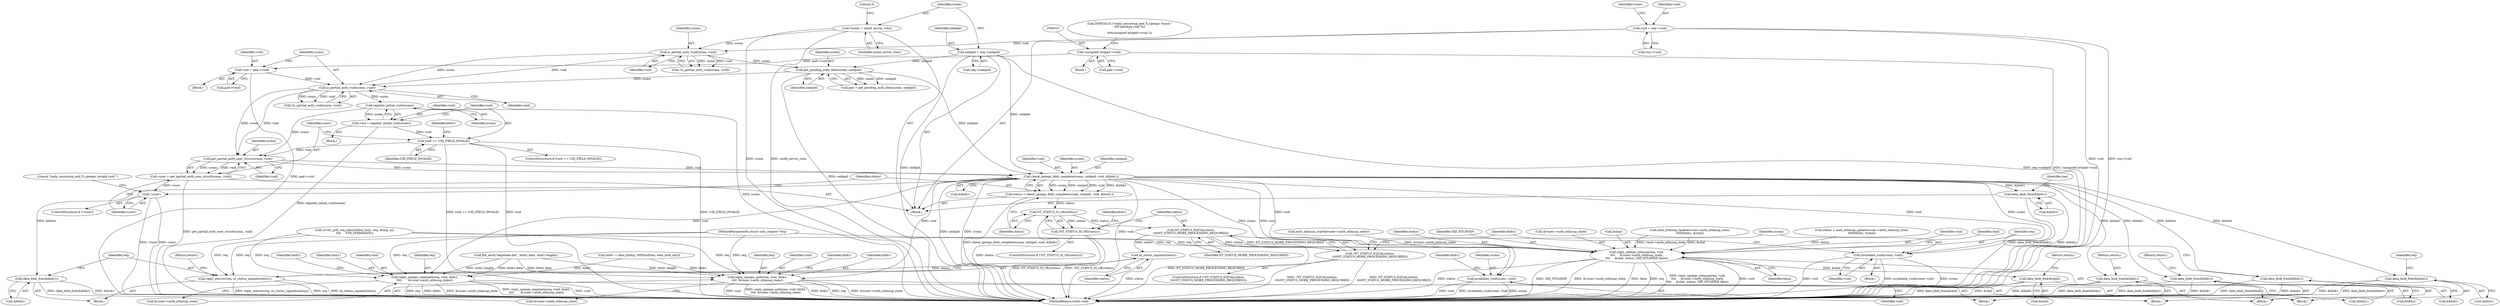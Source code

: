 digraph "0_samba_9280051bfba337458722fb157f3082f93cbd9f2b@pointer" {
"1000350" [label="(Call,register_initial_vuid(sconn))"];
"1000344" [label="(Call,is_partial_auth_vuid(sconn, vuid))"];
"1000315" [label="(Call,is_partial_auth_vuid(sconn, vuid))"];
"1000161" [label="(Call,*sconn = smbd_server_conn)"];
"1000141" [label="(Call,vuid = req->vuid)"];
"1000322" [label="(Call,get_pending_auth_data(sconn, smbpid))"];
"1000155" [label="(Call,smbpid = req->smbpid)"];
"1000337" [label="(Call,vuid = pad->vuid)"];
"1000332" [label="(Call,(unsigned int)pad->vuid)"];
"1000348" [label="(Call,vuid = register_initial_vuid(sconn))"];
"1000353" [label="(Call,vuid == UID_FIELD_INVALID)"];
"1000367" [label="(Call,get_partial_auth_user_struct(sconn, vuid))"];
"1000365" [label="(Call,vuser = get_partial_auth_user_struct(sconn, vuid))"];
"1000371" [label="(Call,!vuser)"];
"1000378" [label="(Call,check_spnego_blob_complete(sconn, smbpid, vuid, &blob1))"];
"1000376" [label="(Call,status = check_spnego_blob_complete(sconn, smbpid, vuid, &blob1))"];
"1000386" [label="(Call,NT_STATUS_IS_OK(status))"];
"1000385" [label="(Call,!NT_STATUS_IS_OK(status))"];
"1000391" [label="(Call,NT_STATUS_EQUAL(status,\n\t\t\t\tNT_STATUS_MORE_PROCESSING_REQUIRED))"];
"1000390" [label="(Call,!NT_STATUS_EQUAL(status,\n\t\t\t\tNT_STATUS_MORE_PROCESSING_REQUIRED))"];
"1000403" [label="(Call,nt_status_squash(status))"];
"1000401" [label="(Call,reply_nterror(req, nt_status_squash(status)))"];
"1000395" [label="(Call,invalidate_vuid(sconn, vuid))"];
"1000398" [label="(Call,data_blob_free(&blob1))"];
"1000416" [label="(Call,reply_spnego_negotiate(req, vuid, blob1,\n\t\t\t\t       &vuser->auth_ntlmssp_state))"];
"1000424" [label="(Call,data_blob_free(&blob1))"];
"1000438" [label="(Call,reply_spnego_auth(req, vuid, blob1,\n\t\t\t\t  &vuser->auth_ntlmssp_state))"];
"1000446" [label="(Call,data_blob_free(&blob1))"];
"1000481" [label="(Call,invalidate_vuid(sconn, vuid))"];
"1000484" [label="(Call,data_blob_free(&blob1))"];
"1000501" [label="(Call,data_blob_free(&blob1))"];
"1000504" [label="(Call,reply_spnego_ntlmssp(req, vuid,\n\t\t\t\t     &vuser->auth_ntlmssp_state,\n\t\t\t\t     &chal, status, OID_NTLMSSP, false))"];
"1000516" [label="(Call,data_blob_free(&chal))"];
"1000523" [label="(Call,data_blob_free(&blob1))"];
"1000396" [label="(Identifier,sconn)"];
"1000404" [label="(Identifier,status)"];
"1000334" [label="(Call,pad->vuid)"];
"1000381" [label="(Identifier,vuid)"];
"1000484" [label="(Call,data_blob_free(&blob1))"];
"1000354" [label="(Identifier,vuid)"];
"1000449" [label="(Return,return;)"];
"1000142" [label="(Identifier,vuid)"];
"1000314" [label="(Call,!is_partial_auth_vuid(sconn, vuid))"];
"1000330" [label="(Block,)"];
"1000155" [label="(Call,smbpid = req->smbpid)"];
"1000386" [label="(Call,NT_STATUS_IS_OK(status))"];
"1000447" [label="(Call,&blob1)"];
"1000317" [label="(Identifier,vuid)"];
"1000216" [label="(Call,file_save(\"negotiate.dat\", blob1.data, blob1.length))"];
"1000351" [label="(Identifier,sconn)"];
"1000370" [label="(ControlStructure,if (!vuser))"];
"1000471" [label="(Call,auth_ntlmssp_start(&vuser->auth_ntlmssp_state))"];
"1000439" [label="(Identifier,req)"];
"1000513" [label="(Identifier,status)"];
"1000378" [label="(Call,check_spnego_blob_complete(sconn, smbpid, vuid, &blob1))"];
"1000394" [label="(Block,)"];
"1000486" [label="(Identifier,blob1)"];
"1000379" [label="(Identifier,sconn)"];
"1000427" [label="(Return,return;)"];
"1000345" [label="(Identifier,sconn)"];
"1000328" [label="(Call,DEBUG(10,(\"reply_sesssetup_and_X_spnego: found \"\n\t\t\t\t\"pending vuid %u\n\",\n\t\t\t\t(unsigned int)pad->vuid )))"];
"1000393" [label="(Identifier,NT_STATUS_MORE_PROCESSING_REQUIRED)"];
"1000392" [label="(Identifier,status)"];
"1000488" [label="(Identifier,req)"];
"1000519" [label="(Return,return;)"];
"1000502" [label="(Call,&blob1)"];
"1000385" [label="(Call,!NT_STATUS_IS_OK(status))"];
"1000515" [label="(Identifier,false)"];
"1000350" [label="(Call,register_initial_vuid(sconn))"];
"1000400" [label="(Identifier,blob1)"];
"1000424" [label="(Call,data_blob_free(&blob1))"];
"1000514" [label="(Identifier,OID_NTLMSSP)"];
"1000320" [label="(Call,pad = get_pending_auth_data(sconn, smbpid))"];
"1000344" [label="(Call,is_partial_auth_vuid(sconn, vuid))"];
"1000391" [label="(Call,NT_STATUS_EQUAL(status,\n\t\t\t\tNT_STATUS_MORE_PROCESSING_REQUIRED))"];
"1000141" [label="(Call,vuid = req->vuid)"];
"1000162" [label="(Identifier,sconn)"];
"1000516" [label="(Call,data_blob_free(&chal))"];
"1000156" [label="(Identifier,smbpid)"];
"1000417" [label="(Identifier,req)"];
"1000163" [label="(Identifier,smbd_server_conn)"];
"1000265" [label="(Call,srvstr_pull_req_talloc(talloc_tos(), req, &tmp, p2,\n\t\t\t\t     STR_TERMINATE))"];
"1000405" [label="(Return,return;)"];
"1000375" [label="(Literal,\"reply_sesssetup_and_X_spnego: invalid vuid.\")"];
"1000346" [label="(Identifier,vuid)"];
"1000209" [label="(Call,blob1 = data_blob(p, MIN(bufrem, data_blob_len)))"];
"1000415" [label="(Block,)"];
"1000442" [label="(Call,&vuser->auth_ntlmssp_state)"];
"1000366" [label="(Identifier,vuser)"];
"1000376" [label="(Call,status = check_spnego_blob_complete(sconn, smbpid, vuid, &blob1))"];
"1000324" [label="(Identifier,smbpid)"];
"1000116" [label="(MethodParameterIn,struct smb_request *req)"];
"1000352" [label="(ControlStructure,if (vuid == UID_FIELD_INVALID))"];
"1000143" [label="(Call,req->vuid)"];
"1000501" [label="(Call,data_blob_free(&blob1))"];
"1000507" [label="(Call,&vuser->auth_ntlmssp_state)"];
"1000416" [label="(Call,reply_spnego_negotiate(req, vuid, blob1,\n\t\t\t\t       &vuser->auth_ntlmssp_state))"];
"1000426" [label="(Identifier,blob1)"];
"1000337" [label="(Call,vuid = pad->vuid)"];
"1000327" [label="(Block,)"];
"1000365" [label="(Call,vuser = get_partial_auth_user_struct(sconn, vuid))"];
"1000438" [label="(Call,reply_spnego_auth(req, vuid, blob1,\n\t\t\t\t  &vuser->auth_ntlmssp_state))"];
"1000483" [label="(Identifier,vuid)"];
"1000117" [label="(Block,)"];
"1000323" [label="(Identifier,sconn)"];
"1000315" [label="(Call,is_partial_auth_vuid(sconn, vuid))"];
"1000353" [label="(Call,vuid == UID_FIELD_INVALID)"];
"1000504" [label="(Call,reply_spnego_ntlmssp(req, vuid,\n\t\t\t\t     &vuser->auth_ntlmssp_state,\n\t\t\t\t     &chal, status, OID_NTLMSSP, false))"];
"1000387" [label="(Identifier,status)"];
"1000395" [label="(Call,invalidate_vuid(sconn, vuid))"];
"1000347" [label="(Block,)"];
"1000349" [label="(Identifier,vuid)"];
"1000397" [label="(Identifier,vuid)"];
"1000165" [label="(Literal,3)"];
"1000382" [label="(Call,&blob1)"];
"1000511" [label="(Call,&chal)"];
"1000530" [label="(MethodReturn,static void)"];
"1000494" [label="(Call,auth_ntlmssp_update(vuser->auth_ntlmssp_state,\n\t\t\t\t\t\tblob1, &chal))"];
"1000425" [label="(Call,&blob1)"];
"1000339" [label="(Call,pad->vuid)"];
"1000371" [label="(Call,!vuser)"];
"1000367" [label="(Call,get_partial_auth_user_struct(sconn, vuid))"];
"1000492" [label="(Call,status = auth_ntlmssp_update(vuser->auth_ntlmssp_state,\n\t\t\t\t\t\tblob1, &chal))"];
"1000437" [label="(Block,)"];
"1000148" [label="(Identifier,vuser)"];
"1000390" [label="(Call,!NT_STATUS_EQUAL(status,\n\t\t\t\tNT_STATUS_MORE_PROCESSING_REQUIRED))"];
"1000403" [label="(Call,nt_status_squash(status))"];
"1000380" [label="(Identifier,smbpid)"];
"1000506" [label="(Identifier,vuid)"];
"1000338" [label="(Identifier,vuid)"];
"1000399" [label="(Call,&blob1)"];
"1000446" [label="(Call,data_blob_free(&blob1))"];
"1000372" [label="(Identifier,vuser)"];
"1000480" [label="(Block,)"];
"1000369" [label="(Identifier,vuid)"];
"1000384" [label="(ControlStructure,if (!NT_STATUS_IS_OK(status)))"];
"1000157" [label="(Call,req->smbpid)"];
"1000348" [label="(Call,vuid = register_initial_vuid(sconn))"];
"1000316" [label="(Identifier,sconn)"];
"1000161" [label="(Call,*sconn = smbd_server_conn)"];
"1000332" [label="(Call,(unsigned int)pad->vuid)"];
"1000359" [label="(Identifier,blob1)"];
"1000440" [label="(Identifier,vuid)"];
"1000527" [label="(Identifier,req)"];
"1000355" [label="(Identifier,UID_FIELD_INVALID)"];
"1000517" [label="(Call,&chal)"];
"1000377" [label="(Identifier,status)"];
"1000485" [label="(Call,&blob1)"];
"1000401" [label="(Call,reply_nterror(req, nt_status_squash(status)))"];
"1000523" [label="(Call,data_blob_free(&blob1))"];
"1000448" [label="(Identifier,blob1)"];
"1000398" [label="(Call,data_blob_free(&blob1))"];
"1000524" [label="(Call,&blob1)"];
"1000461" [label="(Block,)"];
"1000420" [label="(Call,&vuser->auth_ntlmssp_state)"];
"1000419" [label="(Identifier,blob1)"];
"1000482" [label="(Identifier,sconn)"];
"1000322" [label="(Call,get_pending_auth_data(sconn, smbpid))"];
"1000410" [label="(Identifier,blob1)"];
"1000388" [label="(Block,)"];
"1000505" [label="(Identifier,req)"];
"1000389" [label="(ControlStructure,if (!NT_STATUS_EQUAL(status,\n\t\t\t\tNT_STATUS_MORE_PROCESSING_REQUIRED)))"];
"1000343" [label="(Call,!is_partial_auth_vuid(sconn, vuid))"];
"1000402" [label="(Identifier,req)"];
"1000481" [label="(Call,invalidate_vuid(sconn, vuid))"];
"1000418" [label="(Identifier,vuid)"];
"1000368" [label="(Identifier,sconn)"];
"1000441" [label="(Identifier,blob1)"];
"1000518" [label="(Identifier,chal)"];
"1000350" -> "1000348"  [label="AST: "];
"1000350" -> "1000351"  [label="CFG: "];
"1000351" -> "1000350"  [label="AST: "];
"1000348" -> "1000350"  [label="CFG: "];
"1000350" -> "1000530"  [label="DDG: sconn"];
"1000350" -> "1000348"  [label="DDG: sconn"];
"1000344" -> "1000350"  [label="DDG: sconn"];
"1000350" -> "1000367"  [label="DDG: sconn"];
"1000344" -> "1000343"  [label="AST: "];
"1000344" -> "1000346"  [label="CFG: "];
"1000345" -> "1000344"  [label="AST: "];
"1000346" -> "1000344"  [label="AST: "];
"1000343" -> "1000344"  [label="CFG: "];
"1000344" -> "1000343"  [label="DDG: sconn"];
"1000344" -> "1000343"  [label="DDG: vuid"];
"1000315" -> "1000344"  [label="DDG: sconn"];
"1000315" -> "1000344"  [label="DDG: vuid"];
"1000322" -> "1000344"  [label="DDG: sconn"];
"1000337" -> "1000344"  [label="DDG: vuid"];
"1000344" -> "1000367"  [label="DDG: sconn"];
"1000344" -> "1000367"  [label="DDG: vuid"];
"1000315" -> "1000314"  [label="AST: "];
"1000315" -> "1000317"  [label="CFG: "];
"1000316" -> "1000315"  [label="AST: "];
"1000317" -> "1000315"  [label="AST: "];
"1000314" -> "1000315"  [label="CFG: "];
"1000315" -> "1000314"  [label="DDG: sconn"];
"1000315" -> "1000314"  [label="DDG: vuid"];
"1000161" -> "1000315"  [label="DDG: sconn"];
"1000141" -> "1000315"  [label="DDG: vuid"];
"1000315" -> "1000322"  [label="DDG: sconn"];
"1000161" -> "1000117"  [label="AST: "];
"1000161" -> "1000163"  [label="CFG: "];
"1000162" -> "1000161"  [label="AST: "];
"1000163" -> "1000161"  [label="AST: "];
"1000165" -> "1000161"  [label="CFG: "];
"1000161" -> "1000530"  [label="DDG: smbd_server_conn"];
"1000161" -> "1000530"  [label="DDG: sconn"];
"1000141" -> "1000117"  [label="AST: "];
"1000141" -> "1000143"  [label="CFG: "];
"1000142" -> "1000141"  [label="AST: "];
"1000143" -> "1000141"  [label="AST: "];
"1000148" -> "1000141"  [label="CFG: "];
"1000141" -> "1000530"  [label="DDG: vuid"];
"1000141" -> "1000530"  [label="DDG: req->vuid"];
"1000322" -> "1000320"  [label="AST: "];
"1000322" -> "1000324"  [label="CFG: "];
"1000323" -> "1000322"  [label="AST: "];
"1000324" -> "1000322"  [label="AST: "];
"1000320" -> "1000322"  [label="CFG: "];
"1000322" -> "1000530"  [label="DDG: smbpid"];
"1000322" -> "1000320"  [label="DDG: sconn"];
"1000322" -> "1000320"  [label="DDG: smbpid"];
"1000155" -> "1000322"  [label="DDG: smbpid"];
"1000322" -> "1000378"  [label="DDG: smbpid"];
"1000155" -> "1000117"  [label="AST: "];
"1000155" -> "1000157"  [label="CFG: "];
"1000156" -> "1000155"  [label="AST: "];
"1000157" -> "1000155"  [label="AST: "];
"1000162" -> "1000155"  [label="CFG: "];
"1000155" -> "1000530"  [label="DDG: req->smbpid"];
"1000155" -> "1000530"  [label="DDG: smbpid"];
"1000155" -> "1000378"  [label="DDG: smbpid"];
"1000337" -> "1000327"  [label="AST: "];
"1000337" -> "1000339"  [label="CFG: "];
"1000338" -> "1000337"  [label="AST: "];
"1000339" -> "1000337"  [label="AST: "];
"1000345" -> "1000337"  [label="CFG: "];
"1000337" -> "1000530"  [label="DDG: pad->vuid"];
"1000332" -> "1000337"  [label="DDG: pad->vuid"];
"1000332" -> "1000330"  [label="AST: "];
"1000332" -> "1000334"  [label="CFG: "];
"1000333" -> "1000332"  [label="AST: "];
"1000334" -> "1000332"  [label="AST: "];
"1000328" -> "1000332"  [label="CFG: "];
"1000332" -> "1000530"  [label="DDG: (unsigned int)pad->vuid"];
"1000348" -> "1000347"  [label="AST: "];
"1000349" -> "1000348"  [label="AST: "];
"1000354" -> "1000348"  [label="CFG: "];
"1000348" -> "1000530"  [label="DDG: register_initial_vuid(sconn)"];
"1000348" -> "1000353"  [label="DDG: vuid"];
"1000353" -> "1000352"  [label="AST: "];
"1000353" -> "1000355"  [label="CFG: "];
"1000354" -> "1000353"  [label="AST: "];
"1000355" -> "1000353"  [label="AST: "];
"1000359" -> "1000353"  [label="CFG: "];
"1000366" -> "1000353"  [label="CFG: "];
"1000353" -> "1000530"  [label="DDG: vuid == UID_FIELD_INVALID"];
"1000353" -> "1000530"  [label="DDG: vuid"];
"1000353" -> "1000530"  [label="DDG: UID_FIELD_INVALID"];
"1000353" -> "1000367"  [label="DDG: vuid"];
"1000367" -> "1000365"  [label="AST: "];
"1000367" -> "1000369"  [label="CFG: "];
"1000368" -> "1000367"  [label="AST: "];
"1000369" -> "1000367"  [label="AST: "];
"1000365" -> "1000367"  [label="CFG: "];
"1000367" -> "1000365"  [label="DDG: sconn"];
"1000367" -> "1000365"  [label="DDG: vuid"];
"1000367" -> "1000378"  [label="DDG: sconn"];
"1000367" -> "1000378"  [label="DDG: vuid"];
"1000365" -> "1000117"  [label="AST: "];
"1000366" -> "1000365"  [label="AST: "];
"1000372" -> "1000365"  [label="CFG: "];
"1000365" -> "1000530"  [label="DDG: get_partial_auth_user_struct(sconn, vuid)"];
"1000365" -> "1000371"  [label="DDG: vuser"];
"1000371" -> "1000370"  [label="AST: "];
"1000371" -> "1000372"  [label="CFG: "];
"1000372" -> "1000371"  [label="AST: "];
"1000375" -> "1000371"  [label="CFG: "];
"1000377" -> "1000371"  [label="CFG: "];
"1000371" -> "1000530"  [label="DDG: vuser"];
"1000371" -> "1000530"  [label="DDG: !vuser"];
"1000378" -> "1000376"  [label="AST: "];
"1000378" -> "1000382"  [label="CFG: "];
"1000379" -> "1000378"  [label="AST: "];
"1000380" -> "1000378"  [label="AST: "];
"1000381" -> "1000378"  [label="AST: "];
"1000382" -> "1000378"  [label="AST: "];
"1000376" -> "1000378"  [label="CFG: "];
"1000378" -> "1000530"  [label="DDG: smbpid"];
"1000378" -> "1000530"  [label="DDG: sconn"];
"1000378" -> "1000530"  [label="DDG: vuid"];
"1000378" -> "1000376"  [label="DDG: sconn"];
"1000378" -> "1000376"  [label="DDG: smbpid"];
"1000378" -> "1000376"  [label="DDG: vuid"];
"1000378" -> "1000376"  [label="DDG: &blob1"];
"1000378" -> "1000395"  [label="DDG: sconn"];
"1000378" -> "1000395"  [label="DDG: vuid"];
"1000378" -> "1000398"  [label="DDG: &blob1"];
"1000378" -> "1000416"  [label="DDG: vuid"];
"1000378" -> "1000424"  [label="DDG: &blob1"];
"1000378" -> "1000438"  [label="DDG: vuid"];
"1000378" -> "1000446"  [label="DDG: &blob1"];
"1000378" -> "1000481"  [label="DDG: sconn"];
"1000378" -> "1000481"  [label="DDG: vuid"];
"1000378" -> "1000484"  [label="DDG: &blob1"];
"1000378" -> "1000501"  [label="DDG: &blob1"];
"1000378" -> "1000504"  [label="DDG: vuid"];
"1000378" -> "1000523"  [label="DDG: &blob1"];
"1000376" -> "1000117"  [label="AST: "];
"1000377" -> "1000376"  [label="AST: "];
"1000387" -> "1000376"  [label="CFG: "];
"1000376" -> "1000530"  [label="DDG: check_spnego_blob_complete(sconn, smbpid, vuid, &blob1)"];
"1000376" -> "1000386"  [label="DDG: status"];
"1000386" -> "1000385"  [label="AST: "];
"1000386" -> "1000387"  [label="CFG: "];
"1000387" -> "1000386"  [label="AST: "];
"1000385" -> "1000386"  [label="CFG: "];
"1000386" -> "1000530"  [label="DDG: status"];
"1000386" -> "1000385"  [label="DDG: status"];
"1000386" -> "1000391"  [label="DDG: status"];
"1000385" -> "1000384"  [label="AST: "];
"1000392" -> "1000385"  [label="CFG: "];
"1000410" -> "1000385"  [label="CFG: "];
"1000385" -> "1000530"  [label="DDG: NT_STATUS_IS_OK(status)"];
"1000385" -> "1000530"  [label="DDG: !NT_STATUS_IS_OK(status)"];
"1000391" -> "1000390"  [label="AST: "];
"1000391" -> "1000393"  [label="CFG: "];
"1000392" -> "1000391"  [label="AST: "];
"1000393" -> "1000391"  [label="AST: "];
"1000390" -> "1000391"  [label="CFG: "];
"1000391" -> "1000530"  [label="DDG: NT_STATUS_MORE_PROCESSING_REQUIRED"];
"1000391" -> "1000390"  [label="DDG: status"];
"1000391" -> "1000390"  [label="DDG: NT_STATUS_MORE_PROCESSING_REQUIRED"];
"1000391" -> "1000403"  [label="DDG: status"];
"1000390" -> "1000389"  [label="AST: "];
"1000396" -> "1000390"  [label="CFG: "];
"1000400" -> "1000390"  [label="CFG: "];
"1000390" -> "1000530"  [label="DDG: !NT_STATUS_EQUAL(status,\n\t\t\t\tNT_STATUS_MORE_PROCESSING_REQUIRED)"];
"1000390" -> "1000530"  [label="DDG: NT_STATUS_EQUAL(status,\n\t\t\t\tNT_STATUS_MORE_PROCESSING_REQUIRED)"];
"1000403" -> "1000401"  [label="AST: "];
"1000403" -> "1000404"  [label="CFG: "];
"1000404" -> "1000403"  [label="AST: "];
"1000401" -> "1000403"  [label="CFG: "];
"1000403" -> "1000530"  [label="DDG: status"];
"1000403" -> "1000401"  [label="DDG: status"];
"1000401" -> "1000388"  [label="AST: "];
"1000402" -> "1000401"  [label="AST: "];
"1000405" -> "1000401"  [label="CFG: "];
"1000401" -> "1000530"  [label="DDG: reply_nterror(req, nt_status_squash(status))"];
"1000401" -> "1000530"  [label="DDG: req"];
"1000401" -> "1000530"  [label="DDG: nt_status_squash(status)"];
"1000265" -> "1000401"  [label="DDG: req"];
"1000116" -> "1000401"  [label="DDG: req"];
"1000395" -> "1000394"  [label="AST: "];
"1000395" -> "1000397"  [label="CFG: "];
"1000396" -> "1000395"  [label="AST: "];
"1000397" -> "1000395"  [label="AST: "];
"1000400" -> "1000395"  [label="CFG: "];
"1000395" -> "1000530"  [label="DDG: sconn"];
"1000395" -> "1000530"  [label="DDG: vuid"];
"1000395" -> "1000530"  [label="DDG: invalidate_vuid(sconn, vuid)"];
"1000398" -> "1000388"  [label="AST: "];
"1000398" -> "1000399"  [label="CFG: "];
"1000399" -> "1000398"  [label="AST: "];
"1000402" -> "1000398"  [label="CFG: "];
"1000398" -> "1000530"  [label="DDG: data_blob_free(&blob1)"];
"1000398" -> "1000530"  [label="DDG: &blob1"];
"1000416" -> "1000415"  [label="AST: "];
"1000416" -> "1000420"  [label="CFG: "];
"1000417" -> "1000416"  [label="AST: "];
"1000418" -> "1000416"  [label="AST: "];
"1000419" -> "1000416"  [label="AST: "];
"1000420" -> "1000416"  [label="AST: "];
"1000426" -> "1000416"  [label="CFG: "];
"1000416" -> "1000530"  [label="DDG: &vuser->auth_ntlmssp_state"];
"1000416" -> "1000530"  [label="DDG: reply_spnego_negotiate(req, vuid, blob1,\n\t\t\t\t       &vuser->auth_ntlmssp_state)"];
"1000416" -> "1000530"  [label="DDG: vuid"];
"1000416" -> "1000530"  [label="DDG: req"];
"1000416" -> "1000530"  [label="DDG: blob1"];
"1000265" -> "1000416"  [label="DDG: req"];
"1000116" -> "1000416"  [label="DDG: req"];
"1000216" -> "1000416"  [label="DDG: blob1.length"];
"1000216" -> "1000416"  [label="DDG: blob1.data"];
"1000209" -> "1000416"  [label="DDG: blob1"];
"1000424" -> "1000415"  [label="AST: "];
"1000424" -> "1000425"  [label="CFG: "];
"1000425" -> "1000424"  [label="AST: "];
"1000427" -> "1000424"  [label="CFG: "];
"1000424" -> "1000530"  [label="DDG: &blob1"];
"1000424" -> "1000530"  [label="DDG: data_blob_free(&blob1)"];
"1000438" -> "1000437"  [label="AST: "];
"1000438" -> "1000442"  [label="CFG: "];
"1000439" -> "1000438"  [label="AST: "];
"1000440" -> "1000438"  [label="AST: "];
"1000441" -> "1000438"  [label="AST: "];
"1000442" -> "1000438"  [label="AST: "];
"1000448" -> "1000438"  [label="CFG: "];
"1000438" -> "1000530"  [label="DDG: &vuser->auth_ntlmssp_state"];
"1000438" -> "1000530"  [label="DDG: vuid"];
"1000438" -> "1000530"  [label="DDG: reply_spnego_auth(req, vuid, blob1,\n\t\t\t\t  &vuser->auth_ntlmssp_state)"];
"1000438" -> "1000530"  [label="DDG: blob1"];
"1000438" -> "1000530"  [label="DDG: req"];
"1000265" -> "1000438"  [label="DDG: req"];
"1000116" -> "1000438"  [label="DDG: req"];
"1000216" -> "1000438"  [label="DDG: blob1.length"];
"1000216" -> "1000438"  [label="DDG: blob1.data"];
"1000209" -> "1000438"  [label="DDG: blob1"];
"1000446" -> "1000437"  [label="AST: "];
"1000446" -> "1000447"  [label="CFG: "];
"1000447" -> "1000446"  [label="AST: "];
"1000449" -> "1000446"  [label="CFG: "];
"1000446" -> "1000530"  [label="DDG: data_blob_free(&blob1)"];
"1000446" -> "1000530"  [label="DDG: &blob1"];
"1000481" -> "1000480"  [label="AST: "];
"1000481" -> "1000483"  [label="CFG: "];
"1000482" -> "1000481"  [label="AST: "];
"1000483" -> "1000481"  [label="AST: "];
"1000486" -> "1000481"  [label="CFG: "];
"1000481" -> "1000530"  [label="DDG: vuid"];
"1000481" -> "1000530"  [label="DDG: invalidate_vuid(sconn, vuid)"];
"1000481" -> "1000530"  [label="DDG: sconn"];
"1000484" -> "1000480"  [label="AST: "];
"1000484" -> "1000485"  [label="CFG: "];
"1000485" -> "1000484"  [label="AST: "];
"1000488" -> "1000484"  [label="CFG: "];
"1000484" -> "1000530"  [label="DDG: &blob1"];
"1000484" -> "1000530"  [label="DDG: data_blob_free(&blob1)"];
"1000501" -> "1000461"  [label="AST: "];
"1000501" -> "1000502"  [label="CFG: "];
"1000502" -> "1000501"  [label="AST: "];
"1000505" -> "1000501"  [label="CFG: "];
"1000501" -> "1000530"  [label="DDG: &blob1"];
"1000501" -> "1000530"  [label="DDG: data_blob_free(&blob1)"];
"1000504" -> "1000461"  [label="AST: "];
"1000504" -> "1000515"  [label="CFG: "];
"1000505" -> "1000504"  [label="AST: "];
"1000506" -> "1000504"  [label="AST: "];
"1000507" -> "1000504"  [label="AST: "];
"1000511" -> "1000504"  [label="AST: "];
"1000513" -> "1000504"  [label="AST: "];
"1000514" -> "1000504"  [label="AST: "];
"1000515" -> "1000504"  [label="AST: "];
"1000518" -> "1000504"  [label="CFG: "];
"1000504" -> "1000530"  [label="DDG: vuid"];
"1000504" -> "1000530"  [label="DDG: status"];
"1000504" -> "1000530"  [label="DDG: OID_NTLMSSP"];
"1000504" -> "1000530"  [label="DDG: &vuser->auth_ntlmssp_state"];
"1000504" -> "1000530"  [label="DDG: false"];
"1000504" -> "1000530"  [label="DDG: req"];
"1000504" -> "1000530"  [label="DDG: reply_spnego_ntlmssp(req, vuid,\n\t\t\t\t     &vuser->auth_ntlmssp_state,\n\t\t\t\t     &chal, status, OID_NTLMSSP, false)"];
"1000265" -> "1000504"  [label="DDG: req"];
"1000116" -> "1000504"  [label="DDG: req"];
"1000471" -> "1000504"  [label="DDG: &vuser->auth_ntlmssp_state"];
"1000494" -> "1000504"  [label="DDG: vuser->auth_ntlmssp_state"];
"1000494" -> "1000504"  [label="DDG: &chal"];
"1000492" -> "1000504"  [label="DDG: status"];
"1000504" -> "1000516"  [label="DDG: &chal"];
"1000516" -> "1000461"  [label="AST: "];
"1000516" -> "1000517"  [label="CFG: "];
"1000517" -> "1000516"  [label="AST: "];
"1000519" -> "1000516"  [label="CFG: "];
"1000516" -> "1000530"  [label="DDG: data_blob_free(&chal)"];
"1000516" -> "1000530"  [label="DDG: &chal"];
"1000523" -> "1000117"  [label="AST: "];
"1000523" -> "1000524"  [label="CFG: "];
"1000524" -> "1000523"  [label="AST: "];
"1000527" -> "1000523"  [label="CFG: "];
"1000523" -> "1000530"  [label="DDG: &blob1"];
"1000523" -> "1000530"  [label="DDG: data_blob_free(&blob1)"];
}
